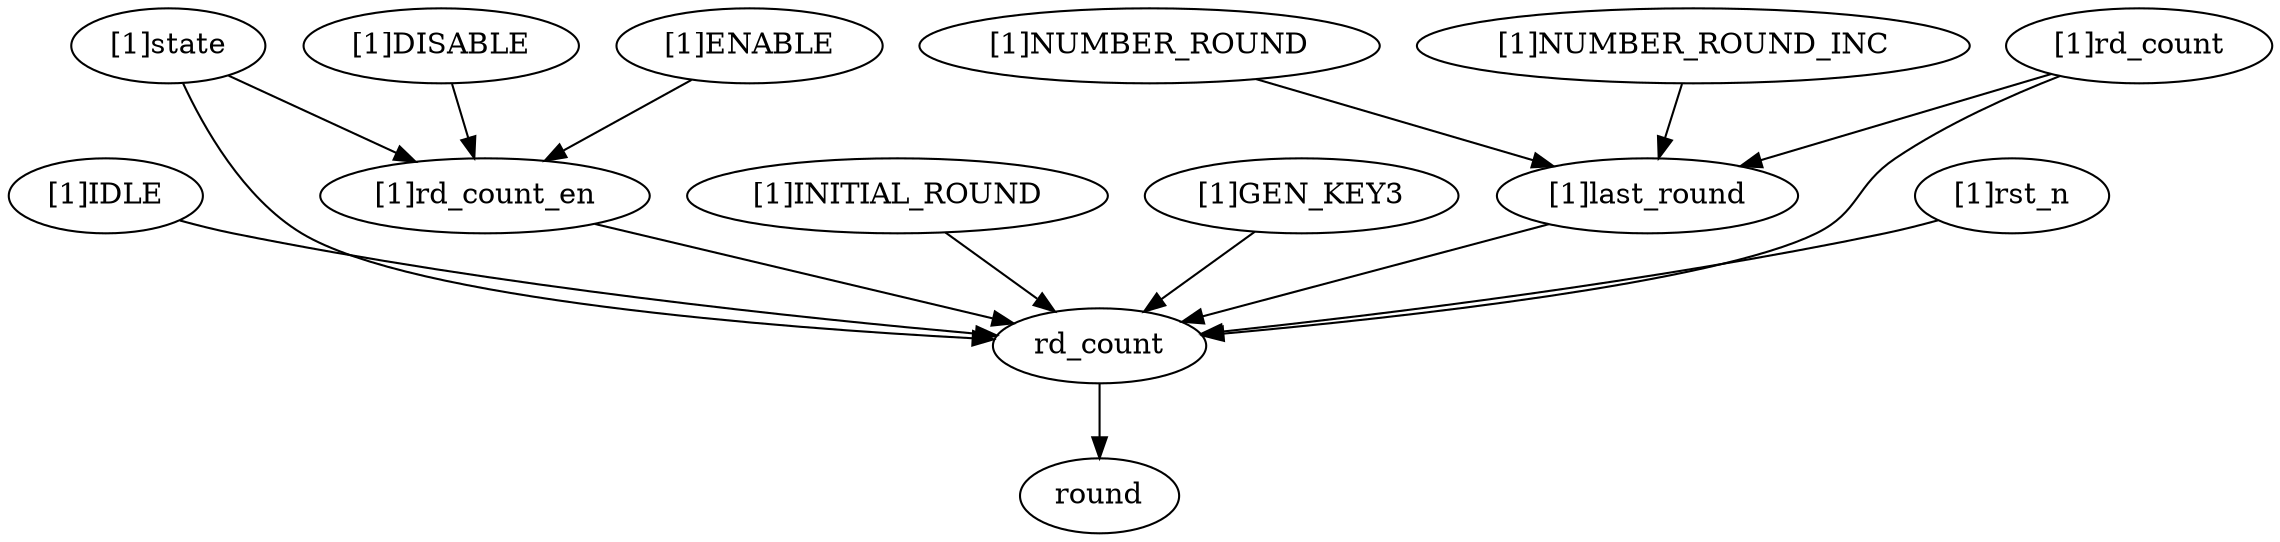 strict digraph "" {
	"[1]IDLE"	 [complexity=7,
		importance=0.0725379001135,
		rank=0.0103625571591];
	rd_count	 [complexity=2,
		importance=0.0326104518993,
		rank=0.0163052259497];
	"[1]IDLE" -> rd_count;
	"[1]state"	 [complexity=4,
		importance=0.135783520641,
		rank=0.0339458801603];
	"[1]rd_count_en"	 [complexity=3,
		importance=0.0412660867534,
		rank=0.0137553622511];
	"[1]state" -> "[1]rd_count_en";
	"[1]state" -> rd_count;
	"[1]INITIAL_ROUND"	 [complexity=6,
		importance=0.0725379001135,
		rank=0.0120896500189];
	"[1]INITIAL_ROUND" -> rd_count;
	"[1]GEN_KEY3"	 [complexity=7,
		importance=0.0725379001135,
		rank=0.0103625571591];
	"[1]GEN_KEY3" -> rd_count;
	"[1]NUMBER_ROUND"	 [complexity=12,
		importance=0.0899820002773,
		rank=0.00749850002311];
	"[1]last_round"	 [complexity=7,
		importance=0.0826650039625,
		rank=0.0118092862804];
	"[1]NUMBER_ROUND" -> "[1]last_round";
	"[1]DISABLE"	 [complexity=5,
		importance=0.0485830830682,
		rank=0.00971661661364];
	"[1]DISABLE" -> "[1]rd_count_en";
	"[1]rd_count_en" -> rd_count;
	"[1]last_round" -> rd_count;
	"[1]rd_count"	 [complexity=12,
		importance=0.105147995988,
		rank=0.00876233299902];
	"[1]rd_count" -> "[1]last_round";
	"[1]rd_count" -> rd_count;
	"[1]NUMBER_ROUND_INC"	 [complexity=12,
		importance=0.0899820002773,
		rank=0.00749850002311];
	"[1]NUMBER_ROUND_INC" -> "[1]last_round";
	round	 [complexity=0,
		importance=0.0101274598736,
		rank=0.0];
	rd_count -> round;
	"[1]ENABLE"	 [complexity=7,
		importance=0.0898491698216,
		rank=0.0128355956888];
	"[1]ENABLE" -> "[1]rd_count_en";
	"[1]rst_n"	 [complexity=3,
		importance=0.105148352013,
		rank=0.0350494506709];
	"[1]rst_n" -> rd_count;
}
